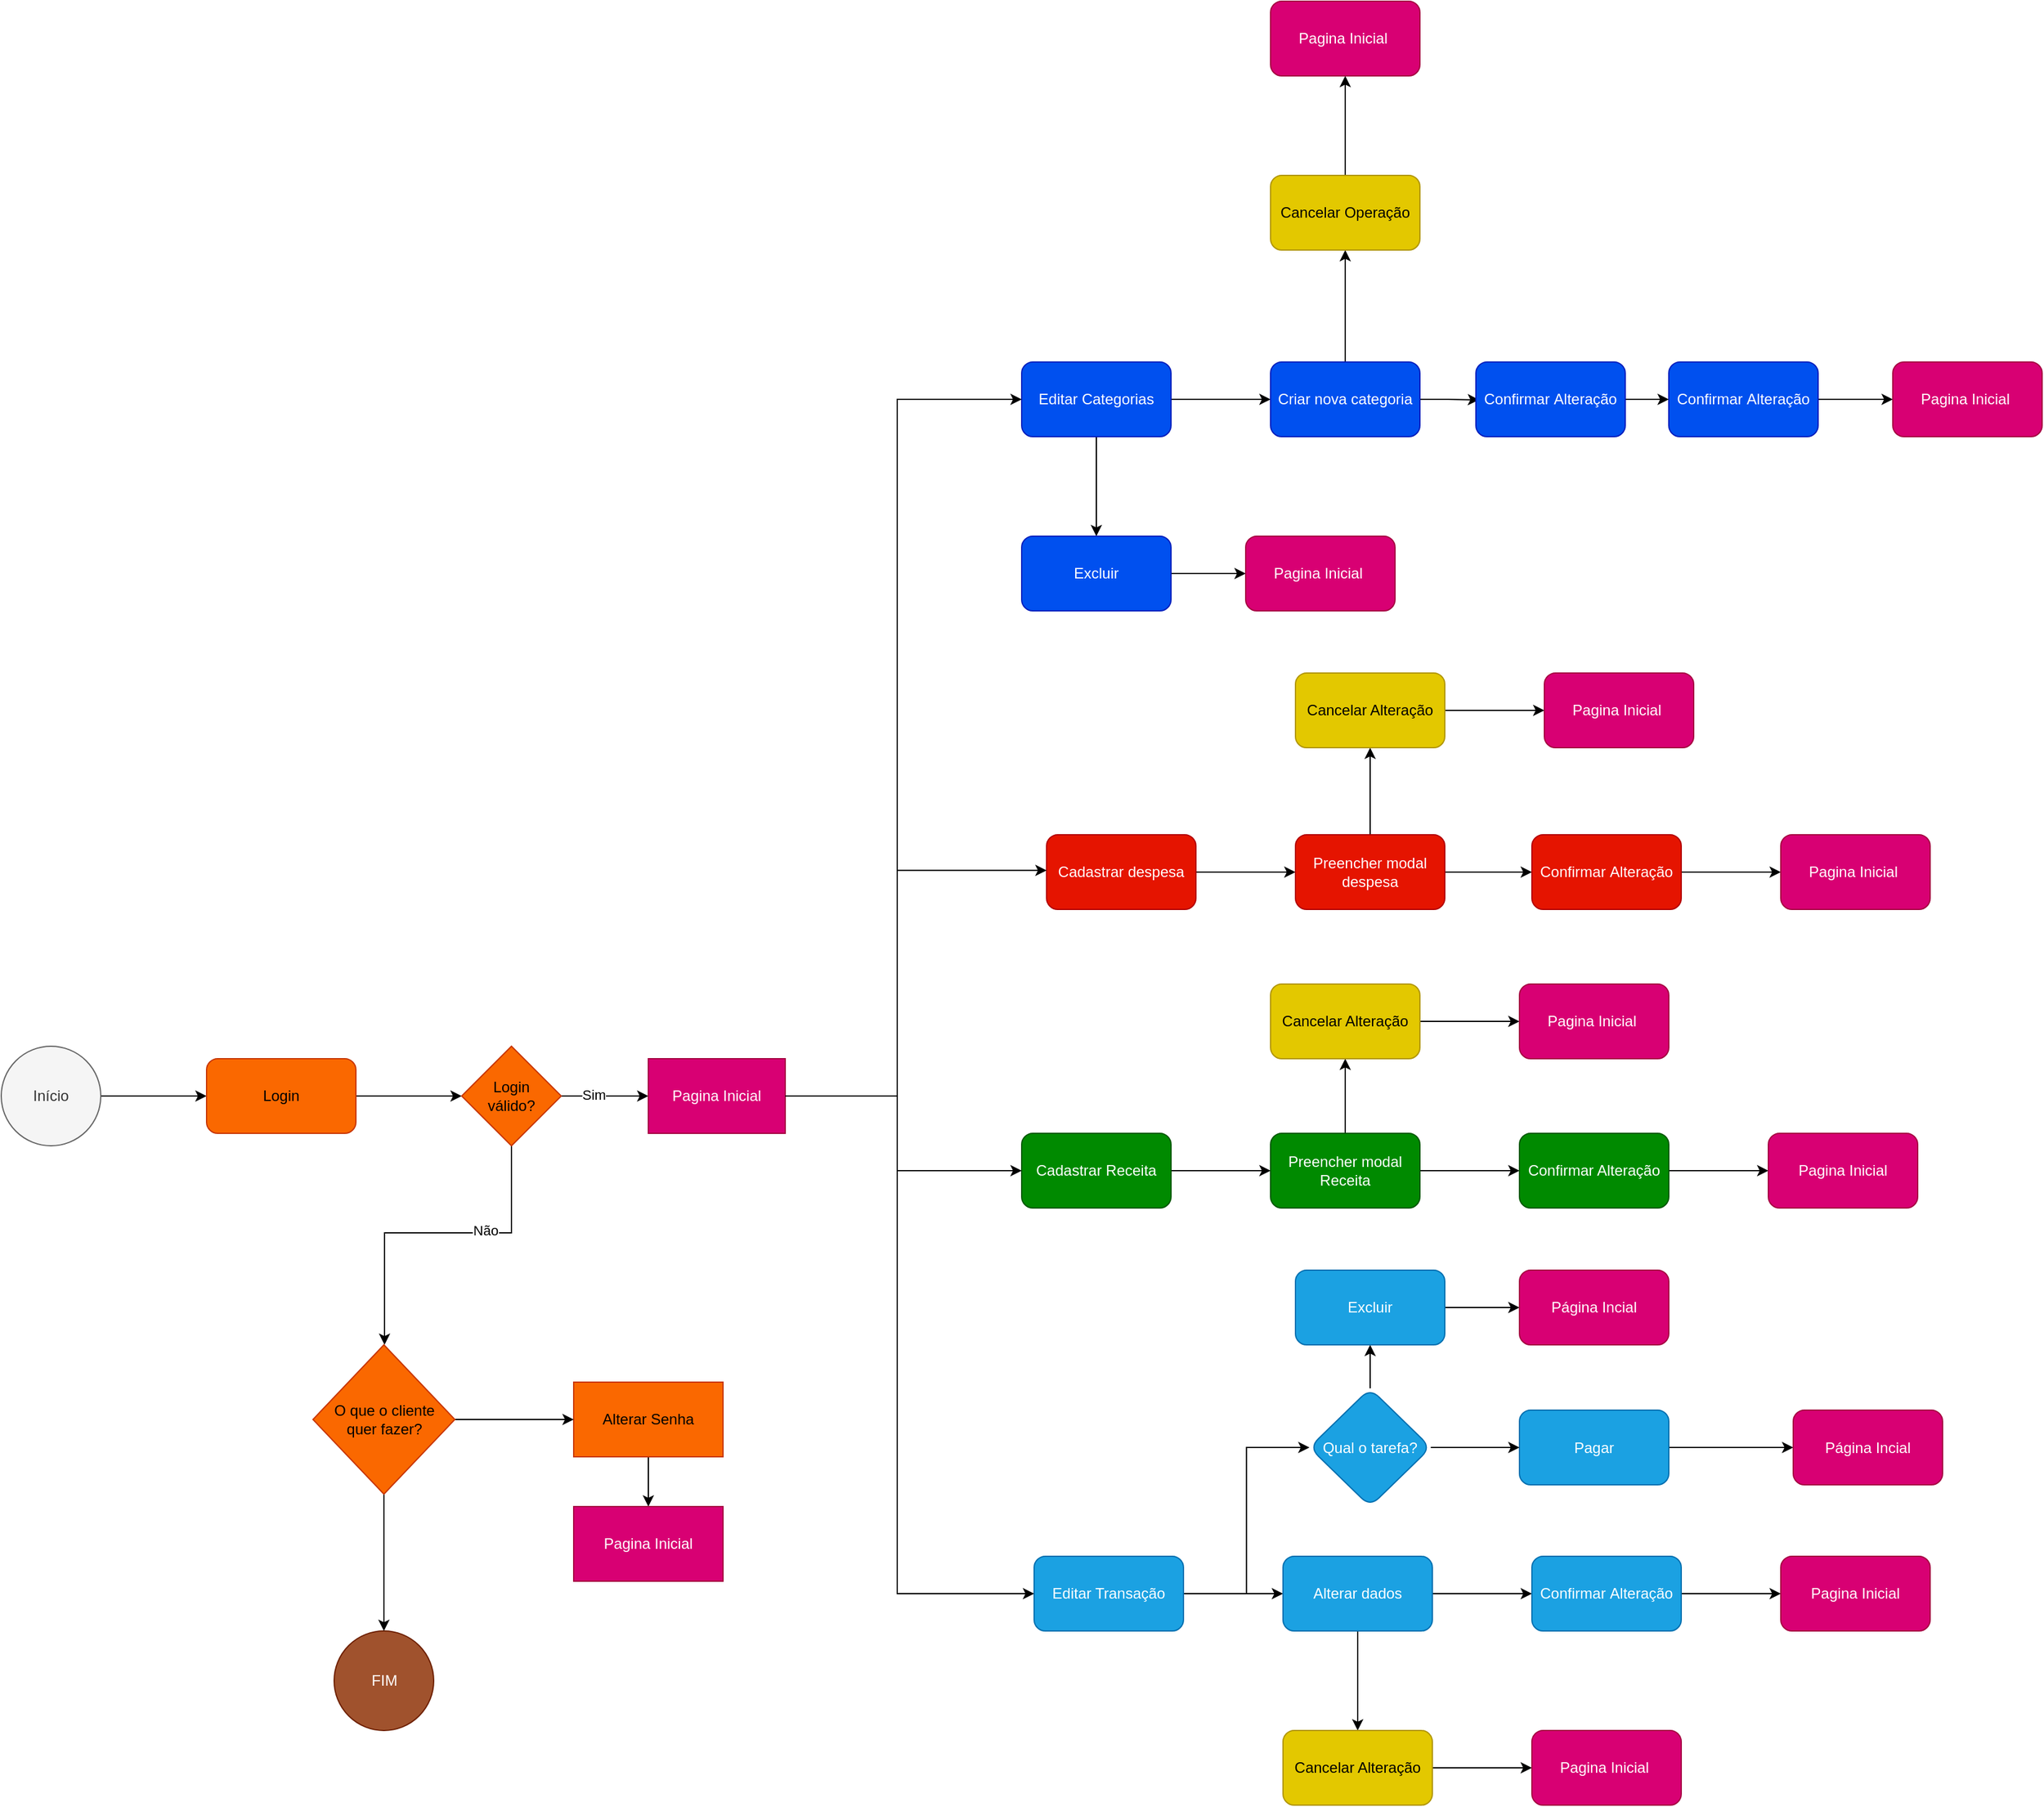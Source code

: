<mxfile version="28.1.2">
  <diagram name="Page-1" id="HkRyC42_mn5KsGBaN6kO">
    <mxGraphModel dx="352" dy="1310" grid="1" gridSize="10" guides="1" tooltips="1" connect="1" arrows="1" fold="1" page="1" pageScale="1" pageWidth="850" pageHeight="1100" math="0" shadow="0">
      <root>
        <mxCell id="0" />
        <mxCell id="1" parent="0" />
        <mxCell id="MjUwtwqrd7FUjqdNbJ5z-3" style="edgeStyle=orthogonalEdgeStyle;rounded=0;orthogonalLoop=1;jettySize=auto;html=1;exitX=1;exitY=0.5;exitDx=0;exitDy=0;" parent="1" source="MjUwtwqrd7FUjqdNbJ5z-1" target="MjUwtwqrd7FUjqdNbJ5z-2" edge="1">
          <mxGeometry relative="1" as="geometry" />
        </mxCell>
        <mxCell id="MjUwtwqrd7FUjqdNbJ5z-1" value="Início" style="ellipse;whiteSpace=wrap;html=1;aspect=fixed;fillColor=#f5f5f5;fontColor=#333333;strokeColor=#666666;" parent="1" vertex="1">
          <mxGeometry x="30" y="210" width="80" height="80" as="geometry" />
        </mxCell>
        <mxCell id="MjUwtwqrd7FUjqdNbJ5z-5" style="edgeStyle=orthogonalEdgeStyle;rounded=0;orthogonalLoop=1;jettySize=auto;html=1;exitX=1;exitY=0.5;exitDx=0;exitDy=0;" parent="1" source="MjUwtwqrd7FUjqdNbJ5z-2" target="MjUwtwqrd7FUjqdNbJ5z-4" edge="1">
          <mxGeometry relative="1" as="geometry" />
        </mxCell>
        <mxCell id="MjUwtwqrd7FUjqdNbJ5z-2" value="Login" style="rounded=1;whiteSpace=wrap;html=1;fillColor=#fa6800;fontColor=#000000;strokeColor=#C73500;" parent="1" vertex="1">
          <mxGeometry x="195" y="220" width="120" height="60" as="geometry" />
        </mxCell>
        <mxCell id="MjUwtwqrd7FUjqdNbJ5z-7" style="edgeStyle=orthogonalEdgeStyle;rounded=0;orthogonalLoop=1;jettySize=auto;html=1;exitX=0.5;exitY=1;exitDx=0;exitDy=0;entryX=0.5;entryY=0;entryDx=0;entryDy=0;" parent="1" source="MjUwtwqrd7FUjqdNbJ5z-4" edge="1" target="MjUwtwqrd7FUjqdNbJ5z-89">
          <mxGeometry relative="1" as="geometry">
            <mxPoint x="385" y="410" as="targetPoint" />
            <Array as="points">
              <mxPoint x="440" y="360" />
              <mxPoint x="338" y="360" />
              <mxPoint x="338" y="450" />
            </Array>
          </mxGeometry>
        </mxCell>
        <mxCell id="MjUwtwqrd7FUjqdNbJ5z-8" value="Não" style="edgeLabel;html=1;align=center;verticalAlign=middle;resizable=0;points=[];" parent="MjUwtwqrd7FUjqdNbJ5z-7" vertex="1" connectable="0">
          <mxGeometry x="-0.302" y="-2" relative="1" as="geometry">
            <mxPoint as="offset" />
          </mxGeometry>
        </mxCell>
        <mxCell id="MjUwtwqrd7FUjqdNbJ5z-9" style="edgeStyle=orthogonalEdgeStyle;rounded=0;orthogonalLoop=1;jettySize=auto;html=1;" parent="1" source="MjUwtwqrd7FUjqdNbJ5z-4" edge="1" target="tScbamB8M-tCzLOUXemX-3">
          <mxGeometry relative="1" as="geometry">
            <mxPoint x="590.0" y="250" as="targetPoint" />
          </mxGeometry>
        </mxCell>
        <mxCell id="MjUwtwqrd7FUjqdNbJ5z-11" value="Sim" style="edgeLabel;html=1;align=center;verticalAlign=middle;resizable=0;points=[];" parent="MjUwtwqrd7FUjqdNbJ5z-9" vertex="1" connectable="0">
          <mxGeometry x="-0.275" y="1" relative="1" as="geometry">
            <mxPoint as="offset" />
          </mxGeometry>
        </mxCell>
        <mxCell id="MjUwtwqrd7FUjqdNbJ5z-4" value="Login&lt;br&gt;válido?" style="rhombus;whiteSpace=wrap;html=1;fillColor=#fa6800;fontColor=#000000;strokeColor=#C73500;" parent="1" vertex="1">
          <mxGeometry x="400" y="210" width="80" height="80" as="geometry" />
        </mxCell>
        <mxCell id="MjUwtwqrd7FUjqdNbJ5z-34" value="" style="edgeStyle=orthogonalEdgeStyle;rounded=0;orthogonalLoop=1;jettySize=auto;html=1;" parent="1" source="MjUwtwqrd7FUjqdNbJ5z-13" target="MjUwtwqrd7FUjqdNbJ5z-33" edge="1">
          <mxGeometry relative="1" as="geometry" />
        </mxCell>
        <mxCell id="MjUwtwqrd7FUjqdNbJ5z-13" value="Cadastrar despesa" style="rounded=1;whiteSpace=wrap;html=1;fillColor=#e51400;fontColor=#ffffff;strokeColor=#B20000;" parent="1" vertex="1">
          <mxGeometry x="870" y="40" width="120" height="60" as="geometry" />
        </mxCell>
        <mxCell id="MjUwtwqrd7FUjqdNbJ5z-28" value="" style="edgeStyle=orthogonalEdgeStyle;rounded=0;orthogonalLoop=1;jettySize=auto;html=1;" parent="1" source="MjUwtwqrd7FUjqdNbJ5z-16" target="MjUwtwqrd7FUjqdNbJ5z-27" edge="1">
          <mxGeometry relative="1" as="geometry" />
        </mxCell>
        <mxCell id="MjUwtwqrd7FUjqdNbJ5z-16" value="Cadastrar Receita" style="rounded=1;whiteSpace=wrap;html=1;fillColor=#008a00;fontColor=#ffffff;strokeColor=#005700;" parent="1" vertex="1">
          <mxGeometry x="850" y="280" width="120" height="60" as="geometry" />
        </mxCell>
        <mxCell id="MjUwtwqrd7FUjqdNbJ5z-21" value="" style="edgeStyle=orthogonalEdgeStyle;rounded=0;orthogonalLoop=1;jettySize=auto;html=1;" parent="1" source="MjUwtwqrd7FUjqdNbJ5z-18" target="MjUwtwqrd7FUjqdNbJ5z-20" edge="1">
          <mxGeometry relative="1" as="geometry" />
        </mxCell>
        <mxCell id="tScbamB8M-tCzLOUXemX-18" style="edgeStyle=orthogonalEdgeStyle;rounded=0;orthogonalLoop=1;jettySize=auto;html=1;entryX=0;entryY=0.5;entryDx=0;entryDy=0;" edge="1" parent="1" source="MjUwtwqrd7FUjqdNbJ5z-18" target="MjUwtwqrd7FUjqdNbJ5z-70">
          <mxGeometry relative="1" as="geometry" />
        </mxCell>
        <mxCell id="MjUwtwqrd7FUjqdNbJ5z-18" value="Editar Transação" style="rounded=1;whiteSpace=wrap;html=1;fillColor=#1ba1e2;fontColor=#ffffff;strokeColor=#006EAF;" parent="1" vertex="1">
          <mxGeometry x="860" y="620" width="120" height="60" as="geometry" />
        </mxCell>
        <mxCell id="MjUwtwqrd7FUjqdNbJ5z-23" value="" style="edgeStyle=orthogonalEdgeStyle;rounded=0;orthogonalLoop=1;jettySize=auto;html=1;" parent="1" source="MjUwtwqrd7FUjqdNbJ5z-20" target="MjUwtwqrd7FUjqdNbJ5z-22" edge="1">
          <mxGeometry relative="1" as="geometry" />
        </mxCell>
        <mxCell id="MjUwtwqrd7FUjqdNbJ5z-25" value="" style="edgeStyle=orthogonalEdgeStyle;rounded=0;orthogonalLoop=1;jettySize=auto;html=1;" parent="1" source="MjUwtwqrd7FUjqdNbJ5z-20" target="MjUwtwqrd7FUjqdNbJ5z-24" edge="1">
          <mxGeometry relative="1" as="geometry" />
        </mxCell>
        <mxCell id="MjUwtwqrd7FUjqdNbJ5z-20" value="Alterar dados" style="whiteSpace=wrap;html=1;rounded=1;fillColor=#1ba1e2;fontColor=#ffffff;strokeColor=#006EAF;" parent="1" vertex="1">
          <mxGeometry x="1060" y="620" width="120" height="60" as="geometry" />
        </mxCell>
        <mxCell id="MjUwtwqrd7FUjqdNbJ5z-57" value="" style="edgeStyle=orthogonalEdgeStyle;rounded=0;orthogonalLoop=1;jettySize=auto;html=1;" parent="1" source="MjUwtwqrd7FUjqdNbJ5z-22" target="MjUwtwqrd7FUjqdNbJ5z-56" edge="1">
          <mxGeometry relative="1" as="geometry" />
        </mxCell>
        <mxCell id="MjUwtwqrd7FUjqdNbJ5z-22" value="Confirmar&amp;nbsp;Alteração" style="whiteSpace=wrap;html=1;rounded=1;fillColor=#1ba1e2;fontColor=#ffffff;strokeColor=#006EAF;" parent="1" vertex="1">
          <mxGeometry x="1260" y="620" width="120" height="60" as="geometry" />
        </mxCell>
        <mxCell id="MjUwtwqrd7FUjqdNbJ5z-55" value="" style="edgeStyle=orthogonalEdgeStyle;rounded=0;orthogonalLoop=1;jettySize=auto;html=1;" parent="1" source="MjUwtwqrd7FUjqdNbJ5z-24" target="MjUwtwqrd7FUjqdNbJ5z-54" edge="1">
          <mxGeometry relative="1" as="geometry" />
        </mxCell>
        <mxCell id="MjUwtwqrd7FUjqdNbJ5z-24" value="Cancelar Alteração" style="whiteSpace=wrap;html=1;rounded=1;fillColor=#e3c800;fontColor=#000000;strokeColor=#B09500;" parent="1" vertex="1">
          <mxGeometry x="1060" y="760" width="120" height="60" as="geometry" />
        </mxCell>
        <mxCell id="MjUwtwqrd7FUjqdNbJ5z-30" style="edgeStyle=orthogonalEdgeStyle;rounded=0;orthogonalLoop=1;jettySize=auto;html=1;" parent="1" source="MjUwtwqrd7FUjqdNbJ5z-27" target="MjUwtwqrd7FUjqdNbJ5z-29" edge="1">
          <mxGeometry relative="1" as="geometry" />
        </mxCell>
        <mxCell id="MjUwtwqrd7FUjqdNbJ5z-32" style="edgeStyle=orthogonalEdgeStyle;rounded=0;orthogonalLoop=1;jettySize=auto;html=1;exitX=0.5;exitY=0;exitDx=0;exitDy=0;" parent="1" source="MjUwtwqrd7FUjqdNbJ5z-27" target="MjUwtwqrd7FUjqdNbJ5z-31" edge="1">
          <mxGeometry relative="1" as="geometry" />
        </mxCell>
        <mxCell id="MjUwtwqrd7FUjqdNbJ5z-27" value="Preencher modal Receita" style="whiteSpace=wrap;html=1;rounded=1;fillColor=#008a00;fontColor=#ffffff;strokeColor=#005700;" parent="1" vertex="1">
          <mxGeometry x="1050" y="280" width="120" height="60" as="geometry" />
        </mxCell>
        <mxCell id="MjUwtwqrd7FUjqdNbJ5z-59" value="" style="edgeStyle=orthogonalEdgeStyle;rounded=0;orthogonalLoop=1;jettySize=auto;html=1;" parent="1" source="MjUwtwqrd7FUjqdNbJ5z-29" target="MjUwtwqrd7FUjqdNbJ5z-58" edge="1">
          <mxGeometry relative="1" as="geometry" />
        </mxCell>
        <mxCell id="MjUwtwqrd7FUjqdNbJ5z-29" value="Confirmar Alteração" style="whiteSpace=wrap;html=1;rounded=1;fillColor=#008a00;fontColor=#ffffff;strokeColor=#005700;" parent="1" vertex="1">
          <mxGeometry x="1250" y="280" width="120" height="60" as="geometry" />
        </mxCell>
        <mxCell id="MjUwtwqrd7FUjqdNbJ5z-53" value="" style="edgeStyle=orthogonalEdgeStyle;rounded=0;orthogonalLoop=1;jettySize=auto;html=1;" parent="1" source="MjUwtwqrd7FUjqdNbJ5z-31" target="MjUwtwqrd7FUjqdNbJ5z-52" edge="1">
          <mxGeometry relative="1" as="geometry" />
        </mxCell>
        <mxCell id="MjUwtwqrd7FUjqdNbJ5z-31" value="Cancelar Alteração" style="whiteSpace=wrap;html=1;rounded=1;fillColor=#e3c800;fontColor=#000000;strokeColor=#B09500;" parent="1" vertex="1">
          <mxGeometry x="1050" y="160" width="120" height="60" as="geometry" />
        </mxCell>
        <mxCell id="MjUwtwqrd7FUjqdNbJ5z-36" style="edgeStyle=orthogonalEdgeStyle;rounded=0;orthogonalLoop=1;jettySize=auto;html=1;exitX=1;exitY=0.5;exitDx=0;exitDy=0;" parent="1" source="MjUwtwqrd7FUjqdNbJ5z-33" target="MjUwtwqrd7FUjqdNbJ5z-35" edge="1">
          <mxGeometry relative="1" as="geometry" />
        </mxCell>
        <mxCell id="MjUwtwqrd7FUjqdNbJ5z-38" style="edgeStyle=orthogonalEdgeStyle;rounded=0;orthogonalLoop=1;jettySize=auto;html=1;exitX=0.5;exitY=0;exitDx=0;exitDy=0;" parent="1" source="MjUwtwqrd7FUjqdNbJ5z-33" target="MjUwtwqrd7FUjqdNbJ5z-37" edge="1">
          <mxGeometry relative="1" as="geometry" />
        </mxCell>
        <mxCell id="MjUwtwqrd7FUjqdNbJ5z-33" value="Preencher modal despesa" style="whiteSpace=wrap;html=1;rounded=1;fillColor=#e51400;fontColor=#ffffff;strokeColor=#B20000;" parent="1" vertex="1">
          <mxGeometry x="1070" y="40" width="120" height="60" as="geometry" />
        </mxCell>
        <mxCell id="MjUwtwqrd7FUjqdNbJ5z-79" style="edgeStyle=orthogonalEdgeStyle;rounded=0;orthogonalLoop=1;jettySize=auto;html=1;exitX=1;exitY=0.5;exitDx=0;exitDy=0;" parent="1" source="MjUwtwqrd7FUjqdNbJ5z-35" target="MjUwtwqrd7FUjqdNbJ5z-78" edge="1">
          <mxGeometry relative="1" as="geometry" />
        </mxCell>
        <mxCell id="MjUwtwqrd7FUjqdNbJ5z-35" value="Confirmar&amp;nbsp;Alteração" style="whiteSpace=wrap;html=1;rounded=1;fillColor=#e51400;fontColor=#ffffff;strokeColor=#B20000;" parent="1" vertex="1">
          <mxGeometry x="1260" y="40" width="120" height="60" as="geometry" />
        </mxCell>
        <mxCell id="MjUwtwqrd7FUjqdNbJ5z-51" value="" style="edgeStyle=orthogonalEdgeStyle;rounded=0;orthogonalLoop=1;jettySize=auto;html=1;" parent="1" source="MjUwtwqrd7FUjqdNbJ5z-37" target="MjUwtwqrd7FUjqdNbJ5z-50" edge="1">
          <mxGeometry relative="1" as="geometry" />
        </mxCell>
        <mxCell id="MjUwtwqrd7FUjqdNbJ5z-37" value="Cancelar Alteração" style="whiteSpace=wrap;html=1;rounded=1;fillColor=#e3c800;fontColor=#000000;strokeColor=#B09500;" parent="1" vertex="1">
          <mxGeometry x="1070" y="-90" width="120" height="60" as="geometry" />
        </mxCell>
        <mxCell id="MjUwtwqrd7FUjqdNbJ5z-41" value="" style="edgeStyle=orthogonalEdgeStyle;rounded=0;orthogonalLoop=1;jettySize=auto;html=1;" parent="1" source="MjUwtwqrd7FUjqdNbJ5z-39" target="MjUwtwqrd7FUjqdNbJ5z-40" edge="1">
          <mxGeometry relative="1" as="geometry" />
        </mxCell>
        <mxCell id="MjUwtwqrd7FUjqdNbJ5z-77" value="" style="edgeStyle=orthogonalEdgeStyle;rounded=0;orthogonalLoop=1;jettySize=auto;html=1;" parent="1" source="MjUwtwqrd7FUjqdNbJ5z-39" target="MjUwtwqrd7FUjqdNbJ5z-76" edge="1">
          <mxGeometry relative="1" as="geometry" />
        </mxCell>
        <mxCell id="MjUwtwqrd7FUjqdNbJ5z-39" value="Editar Categorias" style="rounded=1;whiteSpace=wrap;html=1;fillColor=#0050ef;fontColor=#ffffff;strokeColor=#001DBC;" parent="1" vertex="1">
          <mxGeometry x="850" y="-340" width="120" height="60" as="geometry" />
        </mxCell>
        <mxCell id="MjUwtwqrd7FUjqdNbJ5z-43" style="edgeStyle=orthogonalEdgeStyle;rounded=0;orthogonalLoop=1;jettySize=auto;html=1;exitX=1;exitY=0.5;exitDx=0;exitDy=0;entryX=0.021;entryY=0.507;entryDx=0;entryDy=0;entryPerimeter=0;" parent="1" source="MjUwtwqrd7FUjqdNbJ5z-40" target="tScbamB8M-tCzLOUXemX-14" edge="1">
          <mxGeometry relative="1" as="geometry" />
        </mxCell>
        <mxCell id="MjUwtwqrd7FUjqdNbJ5z-45" style="edgeStyle=orthogonalEdgeStyle;rounded=0;orthogonalLoop=1;jettySize=auto;html=1;exitX=0.5;exitY=0;exitDx=0;exitDy=0;" parent="1" source="MjUwtwqrd7FUjqdNbJ5z-40" target="MjUwtwqrd7FUjqdNbJ5z-44" edge="1">
          <mxGeometry relative="1" as="geometry" />
        </mxCell>
        <mxCell id="MjUwtwqrd7FUjqdNbJ5z-40" value="Criar nova categoria" style="whiteSpace=wrap;html=1;rounded=1;fillColor=#0050ef;fontColor=#ffffff;strokeColor=#001DBC;" parent="1" vertex="1">
          <mxGeometry x="1050" y="-340" width="120" height="60" as="geometry" />
        </mxCell>
        <mxCell id="MjUwtwqrd7FUjqdNbJ5z-82" style="edgeStyle=orthogonalEdgeStyle;rounded=0;orthogonalLoop=1;jettySize=auto;html=1;exitX=1;exitY=0.5;exitDx=0;exitDy=0;" parent="1" source="MjUwtwqrd7FUjqdNbJ5z-42" target="MjUwtwqrd7FUjqdNbJ5z-81" edge="1">
          <mxGeometry relative="1" as="geometry" />
        </mxCell>
        <mxCell id="MjUwtwqrd7FUjqdNbJ5z-42" value="Confirmar&amp;nbsp;Alteração" style="whiteSpace=wrap;html=1;rounded=1;fillColor=#0050ef;fontColor=#ffffff;strokeColor=#001DBC;" parent="1" vertex="1">
          <mxGeometry x="1370" y="-340" width="120" height="60" as="geometry" />
        </mxCell>
        <mxCell id="MjUwtwqrd7FUjqdNbJ5z-47" value="" style="edgeStyle=orthogonalEdgeStyle;rounded=0;orthogonalLoop=1;jettySize=auto;html=1;" parent="1" source="MjUwtwqrd7FUjqdNbJ5z-44" target="MjUwtwqrd7FUjqdNbJ5z-46" edge="1">
          <mxGeometry relative="1" as="geometry" />
        </mxCell>
        <mxCell id="MjUwtwqrd7FUjqdNbJ5z-44" value="Cancelar Operação" style="whiteSpace=wrap;html=1;rounded=1;fillColor=#e3c800;fontColor=#000000;strokeColor=#B09500;" parent="1" vertex="1">
          <mxGeometry x="1050" y="-490" width="120" height="60" as="geometry" />
        </mxCell>
        <mxCell id="MjUwtwqrd7FUjqdNbJ5z-46" value="Pagina Inicial&amp;nbsp;" style="whiteSpace=wrap;html=1;rounded=1;fillColor=#d80073;fontColor=#ffffff;strokeColor=#A50040;" parent="1" vertex="1">
          <mxGeometry x="1050" y="-630" width="120" height="60" as="geometry" />
        </mxCell>
        <mxCell id="MjUwtwqrd7FUjqdNbJ5z-50" value="Pagina Inicial&amp;nbsp;" style="whiteSpace=wrap;html=1;rounded=1;fillColor=#d80073;strokeColor=#A50040;fontColor=#ffffff;" parent="1" vertex="1">
          <mxGeometry x="1270" y="-90" width="120" height="60" as="geometry" />
        </mxCell>
        <mxCell id="MjUwtwqrd7FUjqdNbJ5z-52" value="Pagina Inicial&amp;nbsp;" style="whiteSpace=wrap;html=1;rounded=1;fillColor=#d80073;strokeColor=#A50040;fontColor=#ffffff;" parent="1" vertex="1">
          <mxGeometry x="1250" y="160" width="120" height="60" as="geometry" />
        </mxCell>
        <mxCell id="MjUwtwqrd7FUjqdNbJ5z-54" value="Pagina Inicial&amp;nbsp;" style="whiteSpace=wrap;html=1;rounded=1;fillColor=#d80073;strokeColor=#A50040;fontColor=#ffffff;" parent="1" vertex="1">
          <mxGeometry x="1260" y="760" width="120" height="60" as="geometry" />
        </mxCell>
        <mxCell id="MjUwtwqrd7FUjqdNbJ5z-56" value="&lt;span style=&quot;font-family: Helvetica; font-size: 12px; font-style: normal; font-variant-ligatures: normal; font-variant-caps: normal; font-weight: 400; letter-spacing: normal; orphans: 2; text-align: center; text-indent: 0px; text-transform: none; widows: 2; word-spacing: 0px; -webkit-text-stroke-width: 0px; white-space: normal; text-decoration-thickness: initial; text-decoration-style: initial; text-decoration-color: initial; float: none; display: inline !important;&quot;&gt;&lt;font style=&quot;color: rgb(255, 255, 255);&quot;&gt;Pagina Inicial&lt;/font&gt;&lt;/span&gt;" style="whiteSpace=wrap;html=1;rounded=1;fillColor=#d80073;fontColor=#ffffff;strokeColor=#A50040;" parent="1" vertex="1">
          <mxGeometry x="1460" y="620" width="120" height="60" as="geometry" />
        </mxCell>
        <mxCell id="MjUwtwqrd7FUjqdNbJ5z-58" value="Pagina Inicial" style="whiteSpace=wrap;html=1;rounded=1;fillColor=#d80073;fontColor=#ffffff;strokeColor=#A50040;" parent="1" vertex="1">
          <mxGeometry x="1450" y="280" width="120" height="60" as="geometry" />
        </mxCell>
        <mxCell id="MjUwtwqrd7FUjqdNbJ5z-69" value="" style="edgeStyle=orthogonalEdgeStyle;rounded=0;orthogonalLoop=1;jettySize=auto;html=1;" parent="1" source="MjUwtwqrd7FUjqdNbJ5z-66" target="MjUwtwqrd7FUjqdNbJ5z-68" edge="1">
          <mxGeometry relative="1" as="geometry" />
        </mxCell>
        <mxCell id="MjUwtwqrd7FUjqdNbJ5z-66" value="Pagar" style="whiteSpace=wrap;html=1;fillColor=#1ba1e2;strokeColor=#006EAF;fontColor=#ffffff;rounded=1;" parent="1" vertex="1">
          <mxGeometry x="1250" y="502.5" width="120" height="60" as="geometry" />
        </mxCell>
        <mxCell id="MjUwtwqrd7FUjqdNbJ5z-68" value="Página Incial" style="whiteSpace=wrap;html=1;fillColor=#d80073;strokeColor=#A50040;fontColor=#ffffff;rounded=1;" parent="1" vertex="1">
          <mxGeometry x="1470" y="502.5" width="120" height="60" as="geometry" />
        </mxCell>
        <mxCell id="MjUwtwqrd7FUjqdNbJ5z-72" style="edgeStyle=orthogonalEdgeStyle;rounded=0;orthogonalLoop=1;jettySize=auto;html=1;" parent="1" source="MjUwtwqrd7FUjqdNbJ5z-70" target="MjUwtwqrd7FUjqdNbJ5z-66" edge="1">
          <mxGeometry relative="1" as="geometry" />
        </mxCell>
        <mxCell id="MjUwtwqrd7FUjqdNbJ5z-74" style="edgeStyle=orthogonalEdgeStyle;rounded=0;orthogonalLoop=1;jettySize=auto;html=1;exitX=0.5;exitY=0;exitDx=0;exitDy=0;" parent="1" source="MjUwtwqrd7FUjqdNbJ5z-70" target="MjUwtwqrd7FUjqdNbJ5z-73" edge="1">
          <mxGeometry relative="1" as="geometry" />
        </mxCell>
        <mxCell id="MjUwtwqrd7FUjqdNbJ5z-70" value="Qual o tarefa?" style="rhombus;whiteSpace=wrap;html=1;fillColor=#1ba1e2;strokeColor=#006EAF;fontColor=#ffffff;rounded=1;" parent="1" vertex="1">
          <mxGeometry x="1081.25" y="485" width="97.5" height="95" as="geometry" />
        </mxCell>
        <mxCell id="tScbamB8M-tCzLOUXemX-13" style="edgeStyle=orthogonalEdgeStyle;rounded=0;orthogonalLoop=1;jettySize=auto;html=1;exitX=1;exitY=0.5;exitDx=0;exitDy=0;" edge="1" parent="1" source="MjUwtwqrd7FUjqdNbJ5z-73" target="tScbamB8M-tCzLOUXemX-12">
          <mxGeometry relative="1" as="geometry" />
        </mxCell>
        <mxCell id="MjUwtwqrd7FUjqdNbJ5z-73" value="Excluir" style="whiteSpace=wrap;html=1;fillColor=#1ba1e2;strokeColor=#006EAF;fontColor=#ffffff;rounded=1;" parent="1" vertex="1">
          <mxGeometry x="1070" y="390" width="120" height="60" as="geometry" />
        </mxCell>
        <mxCell id="tScbamB8M-tCzLOUXemX-20" style="edgeStyle=orthogonalEdgeStyle;rounded=0;orthogonalLoop=1;jettySize=auto;html=1;" edge="1" parent="1" source="MjUwtwqrd7FUjqdNbJ5z-76" target="tScbamB8M-tCzLOUXemX-19">
          <mxGeometry relative="1" as="geometry" />
        </mxCell>
        <mxCell id="MjUwtwqrd7FUjqdNbJ5z-76" value="Excluir" style="whiteSpace=wrap;html=1;fillColor=#0050ef;strokeColor=#001DBC;fontColor=#ffffff;rounded=1;" parent="1" vertex="1">
          <mxGeometry x="850" y="-200" width="120" height="60" as="geometry" />
        </mxCell>
        <mxCell id="MjUwtwqrd7FUjqdNbJ5z-78" value="Pagina Inicial&amp;nbsp;" style="whiteSpace=wrap;html=1;rounded=1;fillColor=#d80073;strokeColor=#A50040;fontColor=#ffffff;" parent="1" vertex="1">
          <mxGeometry x="1460" y="40" width="120" height="60" as="geometry" />
        </mxCell>
        <mxCell id="MjUwtwqrd7FUjqdNbJ5z-81" value="Pagina Inicial&amp;nbsp;" style="whiteSpace=wrap;html=1;rounded=1;fillColor=#d80073;fontColor=#ffffff;strokeColor=#A50040;" parent="1" vertex="1">
          <mxGeometry x="1550" y="-340" width="120" height="60" as="geometry" />
        </mxCell>
        <mxCell id="MjUwtwqrd7FUjqdNbJ5z-83" value="FIM" style="ellipse;whiteSpace=wrap;html=1;fillColor=#a0522d;fontColor=#ffffff;strokeColor=#6D1F00;" parent="1" vertex="1">
          <mxGeometry x="297.5" y="680" width="80" height="80" as="geometry" />
        </mxCell>
        <mxCell id="MjUwtwqrd7FUjqdNbJ5z-88" value="" style="edgeStyle=orthogonalEdgeStyle;rounded=0;orthogonalLoop=1;jettySize=auto;html=1;" parent="1" source="MjUwtwqrd7FUjqdNbJ5z-85" target="MjUwtwqrd7FUjqdNbJ5z-87" edge="1">
          <mxGeometry relative="1" as="geometry" />
        </mxCell>
        <mxCell id="MjUwtwqrd7FUjqdNbJ5z-85" value="Alterar Senha" style="whiteSpace=wrap;html=1;fillColor=#fa6800;fontColor=#000000;strokeColor=#C73500;" parent="1" vertex="1">
          <mxGeometry x="490" y="480" width="120" height="60" as="geometry" />
        </mxCell>
        <mxCell id="MjUwtwqrd7FUjqdNbJ5z-87" value="Pagina Inicial" style="whiteSpace=wrap;html=1;fillColor=#d80073;fontColor=#ffffff;strokeColor=#A50040;" parent="1" vertex="1">
          <mxGeometry x="490" y="580" width="120" height="60" as="geometry" />
        </mxCell>
        <mxCell id="tScbamB8M-tCzLOUXemX-10" style="edgeStyle=orthogonalEdgeStyle;rounded=0;orthogonalLoop=1;jettySize=auto;html=1;exitX=0.5;exitY=1;exitDx=0;exitDy=0;" edge="1" parent="1" source="MjUwtwqrd7FUjqdNbJ5z-89" target="MjUwtwqrd7FUjqdNbJ5z-83">
          <mxGeometry relative="1" as="geometry" />
        </mxCell>
        <mxCell id="tScbamB8M-tCzLOUXemX-11" style="edgeStyle=orthogonalEdgeStyle;rounded=0;orthogonalLoop=1;jettySize=auto;html=1;" edge="1" parent="1" source="MjUwtwqrd7FUjqdNbJ5z-89" target="MjUwtwqrd7FUjqdNbJ5z-85">
          <mxGeometry relative="1" as="geometry" />
        </mxCell>
        <mxCell id="MjUwtwqrd7FUjqdNbJ5z-89" value="O que o cliente&lt;div&gt;quer fazer?&lt;/div&gt;" style="rhombus;whiteSpace=wrap;html=1;fillColor=#fa6800;fontColor=#000000;strokeColor=#C73500;" parent="1" vertex="1">
          <mxGeometry x="280.5" y="450" width="114" height="120" as="geometry" />
        </mxCell>
        <mxCell id="tScbamB8M-tCzLOUXemX-5" style="edgeStyle=orthogonalEdgeStyle;rounded=0;orthogonalLoop=1;jettySize=auto;html=1;entryX=0;entryY=0.5;entryDx=0;entryDy=0;" edge="1" parent="1" source="tScbamB8M-tCzLOUXemX-3" target="MjUwtwqrd7FUjqdNbJ5z-39">
          <mxGeometry relative="1" as="geometry">
            <mxPoint x="730" y="250" as="targetPoint" />
            <Array as="points">
              <mxPoint x="750" y="250" />
              <mxPoint x="750" y="-310" />
            </Array>
          </mxGeometry>
        </mxCell>
        <mxCell id="tScbamB8M-tCzLOUXemX-8" style="edgeStyle=orthogonalEdgeStyle;rounded=0;orthogonalLoop=1;jettySize=auto;html=1;" edge="1" parent="1" source="tScbamB8M-tCzLOUXemX-3" target="MjUwtwqrd7FUjqdNbJ5z-16">
          <mxGeometry relative="1" as="geometry">
            <Array as="points">
              <mxPoint x="750" y="250" />
              <mxPoint x="750" y="310" />
            </Array>
          </mxGeometry>
        </mxCell>
        <mxCell id="tScbamB8M-tCzLOUXemX-9" style="edgeStyle=orthogonalEdgeStyle;rounded=0;orthogonalLoop=1;jettySize=auto;html=1;entryX=0;entryY=0.5;entryDx=0;entryDy=0;" edge="1" parent="1" source="tScbamB8M-tCzLOUXemX-3" target="MjUwtwqrd7FUjqdNbJ5z-18">
          <mxGeometry relative="1" as="geometry">
            <Array as="points">
              <mxPoint x="750" y="250" />
              <mxPoint x="750" y="650" />
            </Array>
          </mxGeometry>
        </mxCell>
        <mxCell id="tScbamB8M-tCzLOUXemX-3" value="Pagina Inicial" style="whiteSpace=wrap;html=1;fillColor=#d80073;fontColor=#ffffff;strokeColor=#A50040;" vertex="1" parent="1">
          <mxGeometry x="550" y="220" width="110" height="60" as="geometry" />
        </mxCell>
        <mxCell id="tScbamB8M-tCzLOUXemX-7" style="edgeStyle=orthogonalEdgeStyle;rounded=0;orthogonalLoop=1;jettySize=auto;html=1;entryX=0;entryY=0.477;entryDx=0;entryDy=0;entryPerimeter=0;" edge="1" parent="1" source="tScbamB8M-tCzLOUXemX-3" target="MjUwtwqrd7FUjqdNbJ5z-13">
          <mxGeometry relative="1" as="geometry">
            <Array as="points">
              <mxPoint x="750" y="250" />
              <mxPoint x="750" y="69" />
            </Array>
          </mxGeometry>
        </mxCell>
        <mxCell id="tScbamB8M-tCzLOUXemX-12" value="Página Incial" style="whiteSpace=wrap;html=1;fillColor=#d80073;strokeColor=#A50040;fontColor=#ffffff;rounded=1;" vertex="1" parent="1">
          <mxGeometry x="1250" y="390" width="120" height="60" as="geometry" />
        </mxCell>
        <mxCell id="tScbamB8M-tCzLOUXemX-15" style="edgeStyle=orthogonalEdgeStyle;rounded=0;orthogonalLoop=1;jettySize=auto;html=1;" edge="1" parent="1" source="tScbamB8M-tCzLOUXemX-14" target="MjUwtwqrd7FUjqdNbJ5z-42">
          <mxGeometry relative="1" as="geometry" />
        </mxCell>
        <mxCell id="tScbamB8M-tCzLOUXemX-14" value="Confirmar&amp;nbsp;Alteração" style="whiteSpace=wrap;html=1;rounded=1;fillColor=#0050ef;fontColor=#ffffff;strokeColor=#001DBC;" vertex="1" parent="1">
          <mxGeometry x="1215" y="-340" width="120" height="60" as="geometry" />
        </mxCell>
        <mxCell id="tScbamB8M-tCzLOUXemX-19" value="Pagina Inicial&amp;nbsp;" style="whiteSpace=wrap;html=1;rounded=1;fillColor=#d80073;fontColor=#ffffff;strokeColor=#A50040;" vertex="1" parent="1">
          <mxGeometry x="1030" y="-200" width="120" height="60" as="geometry" />
        </mxCell>
      </root>
    </mxGraphModel>
  </diagram>
</mxfile>
